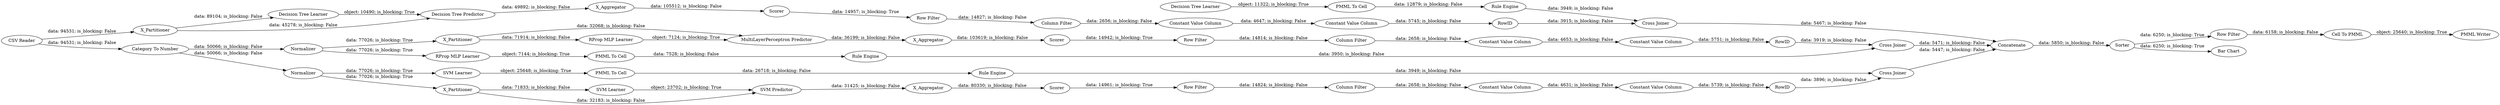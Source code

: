 digraph {
	"-54964557782658281_9" [label="Row Filter"]
	"3226934040489619518_2" [label=X_Partitioner]
	"-3907543818684091932_54" [label="Cell To PMML"]
	"495306324279569321_33" [label="SVM Learner"]
	"-1704092966450808688_290" [label="Constant Value Column"]
	"3226934040489619518_38" [label="Cross Joiner"]
	"-1764404503511351287_2" [label=X_Partitioner]
	"8703613589744071469_22" [label="PMML To Cell"]
	"3488466044952211973_292" [label="Constant Value Column"]
	"-1546411405422012387_33" [label="Decision Tree Learner"]
	"-1764404503511351287_40" [label=Scorer]
	"-1764404503511351287_39" [label=Normalizer]
	"-1764404503511351287_32" [label="MultiLayerPerceptron Predictor"]
	"1024724903763645317_39" [label="Cross Joiner"]
	"-1764404503511351287_7" [label=X_Aggregator]
	"-1704092966450808688_294" [label="Column Filter"]
	"-3907543818684091932_61" [label="PMML Writer"]
	"-3907543818684091932_62" [label="CSV Reader"]
	"3226934040489619518_39" [label=Scorer]
	"-54964557782658281_290" [label="Constant Value Column"]
	"-1764404503511351287_31" [label="RProp MLP Learner"]
	"-1764404503511351287_38" [label="Cross Joiner"]
	"3488466044952211973_290" [label="Constant Value Column"]
	"1024724903763645317_7" [label=X_Aggregator]
	"3488466044952211973_9" [label="Row Filter"]
	"-54964557782658281_292" [label="Constant Value Column"]
	"3488466044952211973_294" [label="Column Filter"]
	"495306324279569321_35" [label="Rule Engine"]
	"-3907543818684091932_53" [label="Row Filter"]
	"-54964557782658281_293" [label=RowID]
	"-1546411405422012387_28" [label="PMML To Cell"]
	"1024724903763645317_2" [label=X_Partitioner]
	"-54964557782658281_294" [label="Column Filter"]
	"-1704092966450808688_9" [label="Row Filter"]
	"-3907543818684091932_60" [label=Concatenate]
	"1024724903763645317_31" [label="SVM Learner"]
	"-3907543818684091932_52" [label=Sorter]
	"-3907543818684091932_58" [label="Category To Number"]
	"1024724903763645317_32" [label="SVM Predictor"]
	"1024724903763645317_41" [label=Scorer]
	"-1546411405422012387_34" [label="Rule Engine"]
	"3226934040489619518_31" [label="Decision Tree Learner"]
	"8703613589744071469_35" [label="RProp MLP Learner"]
	"3226934040489619518_32" [label="Decision Tree Predictor"]
	"3226934040489619518_7" [label=X_Aggregator]
	"495306324279569321_34" [label="PMML To Cell"]
	"-1704092966450808688_292" [label="Constant Value Column"]
	"-1704092966450808688_293" [label=RowID]
	"1024724903763645317_40" [label=Normalizer]
	"3488466044952211973_293" [label=RowID]
	"8703613589744071469_34" [label="Rule Engine"]
	"-3907543818684091932_59" [label="Bar Chart"]
	"8703613589744071469_35" -> "8703613589744071469_22" [label="object: 7144; is_blocking: True"]
	"-3907543818684091932_54" -> "-3907543818684091932_61" [label="object: 25640; is_blocking: True"]
	"3226934040489619518_7" -> "3226934040489619518_39" [label="data: 105512; is_blocking: False"]
	"-54964557782658281_292" -> "-54964557782658281_293" [label="data: 5751; is_blocking: False"]
	"-3907543818684091932_52" -> "-3907543818684091932_59" [label="data: 6250; is_blocking: True"]
	"-3907543818684091932_60" -> "-3907543818684091932_52" [label="data: 5850; is_blocking: False"]
	"-3907543818684091932_62" -> "3226934040489619518_2" [label="data: 94531; is_blocking: False"]
	"3226934040489619518_31" -> "3226934040489619518_32" [label="object: 10490; is_blocking: True"]
	"-3907543818684091932_53" -> "-3907543818684091932_54" [label="data: 6158; is_blocking: False"]
	"-54964557782658281_294" -> "-54964557782658281_290" [label="data: 2658; is_blocking: False"]
	"-3907543818684091932_58" -> "-1764404503511351287_39" [label="data: 50066; is_blocking: False"]
	"-54964557782658281_290" -> "-54964557782658281_292" [label="data: 4653; is_blocking: False"]
	"3488466044952211973_292" -> "3488466044952211973_293" [label="data: 5739; is_blocking: False"]
	"1024724903763645317_32" -> "1024724903763645317_7" [label="data: 31425; is_blocking: False"]
	"-1704092966450808688_294" -> "-1704092966450808688_290" [label="data: 2656; is_blocking: False"]
	"3488466044952211973_9" -> "3488466044952211973_294" [label="data: 14824; is_blocking: False"]
	"495306324279569321_33" -> "495306324279569321_34" [label="object: 25648; is_blocking: True"]
	"-1704092966450808688_293" -> "3226934040489619518_38" [label="data: 3915; is_blocking: False"]
	"-3907543818684091932_62" -> "-3907543818684091932_58" [label="data: 94531; is_blocking: False"]
	"3226934040489619518_2" -> "3226934040489619518_31" [label="data: 89104; is_blocking: False"]
	"1024724903763645317_2" -> "1024724903763645317_31" [label="data: 71833; is_blocking: False"]
	"-1704092966450808688_9" -> "-1704092966450808688_294" [label="data: 14827; is_blocking: False"]
	"-1704092966450808688_290" -> "-1704092966450808688_292" [label="data: 4647; is_blocking: False"]
	"1024724903763645317_40" -> "495306324279569321_33" [label="data: 77026; is_blocking: True"]
	"-1764404503511351287_39" -> "-1764404503511351287_2" [label="data: 77026; is_blocking: True"]
	"-1764404503511351287_7" -> "-1764404503511351287_40" [label="data: 103619; is_blocking: False"]
	"8703613589744071469_22" -> "8703613589744071469_34" [label="data: 7528; is_blocking: False"]
	"1024724903763645317_40" -> "1024724903763645317_2" [label="data: 77026; is_blocking: True"]
	"3226934040489619518_32" -> "3226934040489619518_7" [label="data: 49892; is_blocking: False"]
	"-1764404503511351287_31" -> "-1764404503511351287_32" [label="object: 7124; is_blocking: True"]
	"1024724903763645317_7" -> "1024724903763645317_41" [label="data: 80330; is_blocking: False"]
	"1024724903763645317_31" -> "1024724903763645317_32" [label="object: 23702; is_blocking: True"]
	"495306324279569321_35" -> "1024724903763645317_39" [label="data: 3949; is_blocking: False"]
	"-1764404503511351287_40" -> "-54964557782658281_9" [label="data: 14942; is_blocking: True"]
	"3226934040489619518_38" -> "-3907543818684091932_60" [label="data: 5467; is_blocking: False"]
	"3226934040489619518_2" -> "3226934040489619518_32" [label="data: 45278; is_blocking: False"]
	"3488466044952211973_294" -> "3488466044952211973_290" [label="data: 2658; is_blocking: False"]
	"-54964557782658281_293" -> "-1764404503511351287_38" [label="data: 3919; is_blocking: False"]
	"-1764404503511351287_2" -> "-1764404503511351287_31" [label="data: 71914; is_blocking: False"]
	"-3907543818684091932_52" -> "-3907543818684091932_53" [label="data: 6250; is_blocking: True"]
	"-1546411405422012387_28" -> "-1546411405422012387_34" [label="data: 12879; is_blocking: False"]
	"1024724903763645317_41" -> "3488466044952211973_9" [label="data: 14961; is_blocking: True"]
	"8703613589744071469_34" -> "-1764404503511351287_38" [label="data: 3950; is_blocking: False"]
	"3488466044952211973_293" -> "1024724903763645317_39" [label="data: 3896; is_blocking: False"]
	"3488466044952211973_290" -> "3488466044952211973_292" [label="data: 4631; is_blocking: False"]
	"-1764404503511351287_2" -> "-1764404503511351287_32" [label="data: 32068; is_blocking: False"]
	"3226934040489619518_39" -> "-1704092966450808688_9" [label="data: 14957; is_blocking: True"]
	"495306324279569321_34" -> "495306324279569321_35" [label="data: 26718; is_blocking: False"]
	"-1546411405422012387_34" -> "3226934040489619518_38" [label="data: 3949; is_blocking: False"]
	"-3907543818684091932_58" -> "1024724903763645317_40" [label="data: 50066; is_blocking: False"]
	"-1546411405422012387_33" -> "-1546411405422012387_28" [label="object: 11322; is_blocking: True"]
	"1024724903763645317_39" -> "-3907543818684091932_60" [label="data: 5447; is_blocking: False"]
	"-1704092966450808688_292" -> "-1704092966450808688_293" [label="data: 5745; is_blocking: False"]
	"-1764404503511351287_39" -> "8703613589744071469_35" [label="data: 77026; is_blocking: True"]
	"-1764404503511351287_38" -> "-3907543818684091932_60" [label="data: 5471; is_blocking: False"]
	"-54964557782658281_9" -> "-54964557782658281_294" [label="data: 14814; is_blocking: False"]
	"-1764404503511351287_32" -> "-1764404503511351287_7" [label="data: 36199; is_blocking: False"]
	"1024724903763645317_2" -> "1024724903763645317_32" [label="data: 32183; is_blocking: False"]
	rankdir=LR
}
